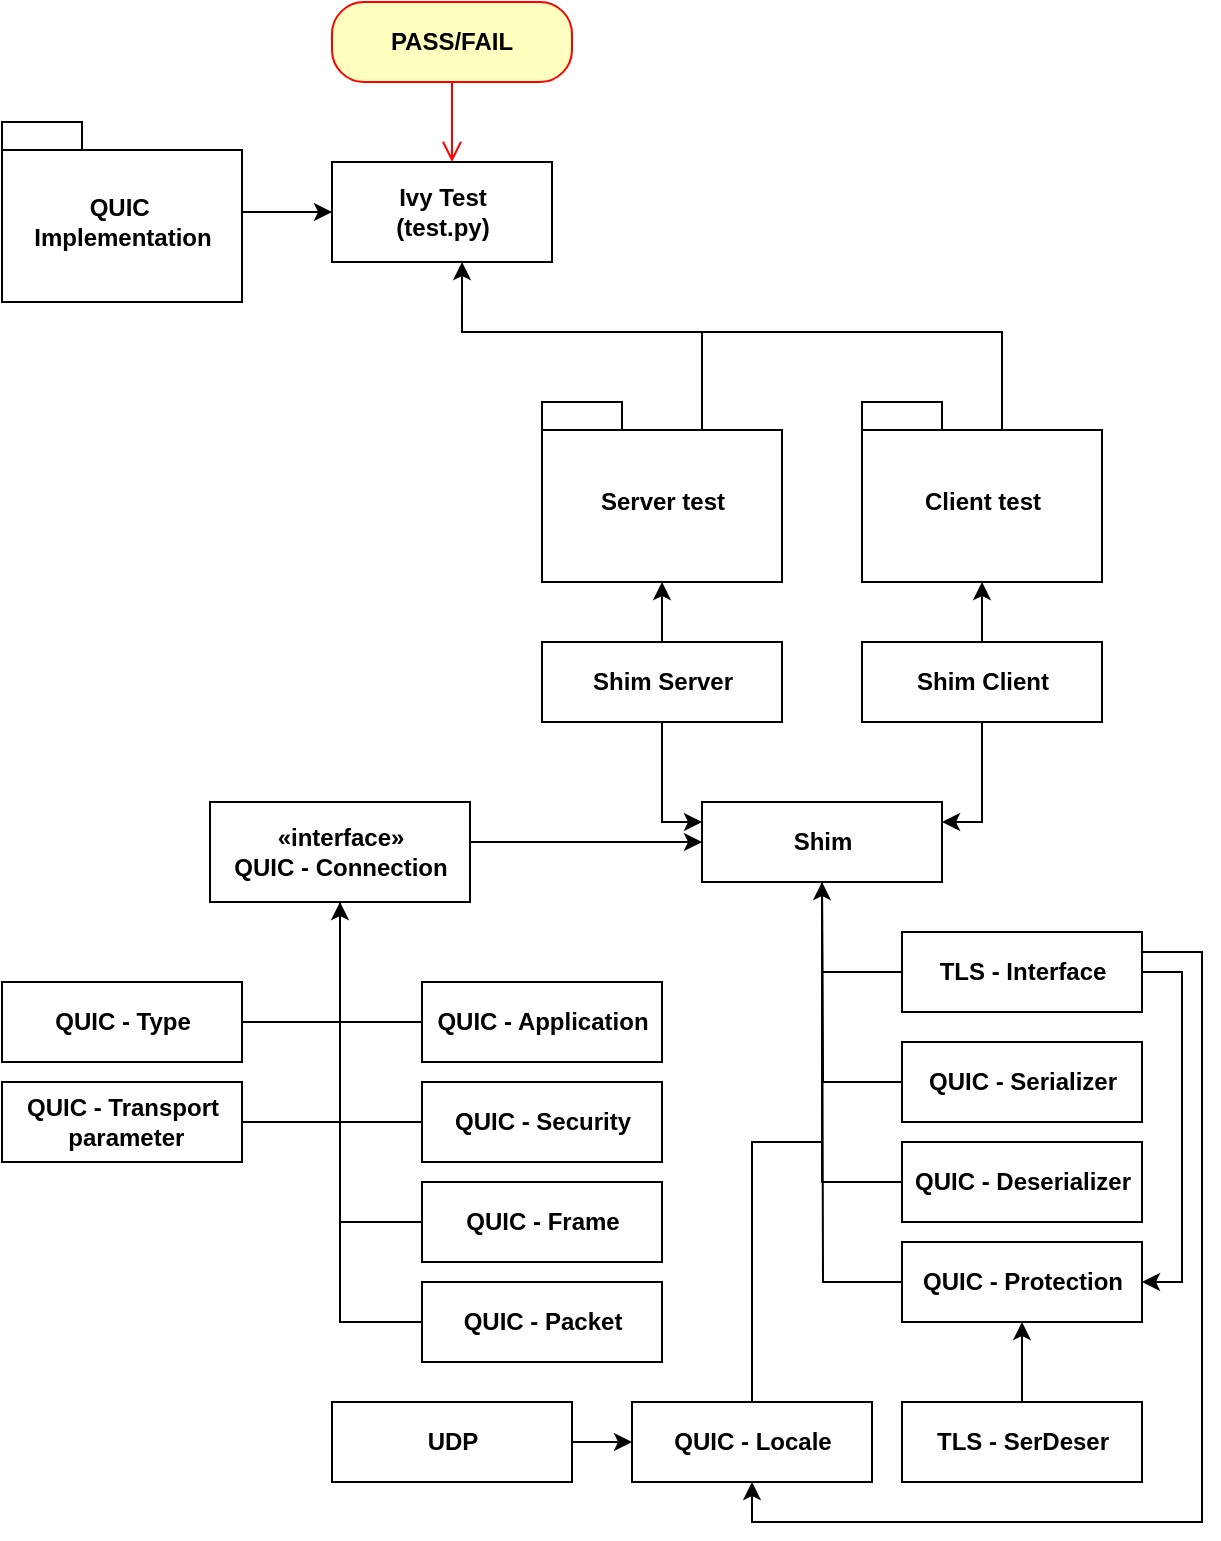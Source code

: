 <mxfile version="12.9.3" type="device"><diagram id="CWBZToCZBqPZGlzCT7hG" name="Page-1"><mxGraphModel dx="1422" dy="822" grid="1" gridSize="10" guides="1" tooltips="1" connect="1" arrows="1" fold="1" page="1" pageScale="1" pageWidth="680" pageHeight="800" background="none" math="0" shadow="0"><root><mxCell id="0"/><mxCell id="1" parent="0"/><mxCell id="YTQEXoSz5WHQ_3fz-f2L-6" style="edgeStyle=orthogonalEdgeStyle;rounded=0;orthogonalLoop=1;jettySize=auto;html=1;exitX=0;exitY=0;exitDx=80;exitDy=14;exitPerimeter=0;entryX=0.591;entryY=1;entryDx=0;entryDy=0;entryPerimeter=0;fontStyle=1" edge="1" parent="1" source="YTQEXoSz5WHQ_3fz-f2L-1" target="YTQEXoSz5WHQ_3fz-f2L-3"><mxGeometry relative="1" as="geometry"/></mxCell><mxCell id="YTQEXoSz5WHQ_3fz-f2L-29" style="edgeStyle=orthogonalEdgeStyle;rounded=0;orthogonalLoop=1;jettySize=auto;html=1;exitX=0.5;exitY=1;exitDx=0;exitDy=0;exitPerimeter=0;entryX=0.5;entryY=0;entryDx=0;entryDy=0;endArrow=none;endFill=0;fontStyle=1;startArrow=classic;startFill=1;" edge="1" parent="1" source="YTQEXoSz5WHQ_3fz-f2L-1" target="YTQEXoSz5WHQ_3fz-f2L-10"><mxGeometry relative="1" as="geometry"/></mxCell><mxCell id="YTQEXoSz5WHQ_3fz-f2L-1" value="Server test" style="shape=folder;fontStyle=1;spacingTop=10;tabWidth=40;tabHeight=14;tabPosition=left;html=1;" vertex="1" parent="1"><mxGeometry x="310" y="210" width="120" height="90" as="geometry"/></mxCell><mxCell id="YTQEXoSz5WHQ_3fz-f2L-8" style="edgeStyle=orthogonalEdgeStyle;rounded=0;orthogonalLoop=1;jettySize=auto;html=1;exitX=0;exitY=0;exitDx=80;exitDy=14;exitPerimeter=0;endArrow=none;endFill=0;fontStyle=1" edge="1" parent="1"><mxGeometry relative="1" as="geometry"><mxPoint x="390" y="185" as="targetPoint"/><mxPoint x="540" y="229" as="sourcePoint"/><Array as="points"><mxPoint x="540" y="175"/><mxPoint x="390" y="175"/></Array></mxGeometry></mxCell><mxCell id="YTQEXoSz5WHQ_3fz-f2L-30" style="edgeStyle=orthogonalEdgeStyle;rounded=0;orthogonalLoop=1;jettySize=auto;html=1;exitX=0.5;exitY=1;exitDx=0;exitDy=0;exitPerimeter=0;entryX=0.5;entryY=0;entryDx=0;entryDy=0;endArrow=none;endFill=0;fontStyle=1;startArrow=classic;startFill=1;" edge="1" parent="1" source="YTQEXoSz5WHQ_3fz-f2L-2" target="YTQEXoSz5WHQ_3fz-f2L-11"><mxGeometry relative="1" as="geometry"/></mxCell><mxCell id="YTQEXoSz5WHQ_3fz-f2L-2" value="Client test" style="shape=folder;fontStyle=1;spacingTop=10;tabWidth=40;tabHeight=14;tabPosition=left;html=1;" vertex="1" parent="1"><mxGeometry x="470" y="210" width="120" height="90" as="geometry"/></mxCell><mxCell id="YTQEXoSz5WHQ_3fz-f2L-3" value="Ivy Test&lt;br&gt;(test.py)" style="html=1;fontStyle=1" vertex="1" parent="1"><mxGeometry x="205" y="90" width="110" height="50" as="geometry"/></mxCell><mxCell id="YTQEXoSz5WHQ_3fz-f2L-5" style="edgeStyle=orthogonalEdgeStyle;rounded=0;orthogonalLoop=1;jettySize=auto;html=1;exitX=0;exitY=0;exitDx=120;exitDy=52;exitPerimeter=0;entryX=0;entryY=0.5;entryDx=0;entryDy=0;fontStyle=1" edge="1" parent="1" source="YTQEXoSz5WHQ_3fz-f2L-4" target="YTQEXoSz5WHQ_3fz-f2L-3"><mxGeometry relative="1" as="geometry"><Array as="points"><mxPoint x="100" y="115"/></Array></mxGeometry></mxCell><mxCell id="YTQEXoSz5WHQ_3fz-f2L-4" value="QUIC&amp;nbsp;&lt;br&gt;Implementation" style="shape=folder;fontStyle=1;spacingTop=10;tabWidth=40;tabHeight=14;tabPosition=left;html=1;" vertex="1" parent="1"><mxGeometry x="40" y="70" width="120" height="90" as="geometry"/></mxCell><mxCell id="YTQEXoSz5WHQ_3fz-f2L-26" style="edgeStyle=orthogonalEdgeStyle;rounded=0;orthogonalLoop=1;jettySize=auto;html=1;exitX=1;exitY=0.5;exitDx=0;exitDy=0;entryX=0;entryY=0.5;entryDx=0;entryDy=0;endArrow=classic;endFill=1;fontStyle=1" edge="1" parent="1" source="YTQEXoSz5WHQ_3fz-f2L-9" target="YTQEXoSz5WHQ_3fz-f2L-12"><mxGeometry relative="1" as="geometry"><Array as="points"><mxPoint x="274" y="430"/></Array></mxGeometry></mxCell><mxCell id="YTQEXoSz5WHQ_3fz-f2L-9" value="«interface»&lt;br&gt;&lt;span&gt;QUIC - Connection&lt;/span&gt;" style="html=1;fontStyle=1" vertex="1" parent="1"><mxGeometry x="144" y="410" width="130" height="50" as="geometry"/></mxCell><mxCell id="YTQEXoSz5WHQ_3fz-f2L-27" style="edgeStyle=orthogonalEdgeStyle;rounded=0;orthogonalLoop=1;jettySize=auto;html=1;exitX=0.5;exitY=1;exitDx=0;exitDy=0;entryX=0;entryY=0.25;entryDx=0;entryDy=0;endArrow=classic;endFill=1;fontStyle=1" edge="1" parent="1" source="YTQEXoSz5WHQ_3fz-f2L-10" target="YTQEXoSz5WHQ_3fz-f2L-12"><mxGeometry relative="1" as="geometry"/></mxCell><mxCell id="YTQEXoSz5WHQ_3fz-f2L-10" value="Shim Server" style="html=1;fontStyle=1" vertex="1" parent="1"><mxGeometry x="310" y="330" width="120" height="40" as="geometry"/></mxCell><mxCell id="YTQEXoSz5WHQ_3fz-f2L-28" style="edgeStyle=orthogonalEdgeStyle;rounded=0;orthogonalLoop=1;jettySize=auto;html=1;exitX=0.5;exitY=1;exitDx=0;exitDy=0;entryX=1;entryY=0.25;entryDx=0;entryDy=0;endArrow=classic;endFill=1;fontStyle=1" edge="1" parent="1" source="YTQEXoSz5WHQ_3fz-f2L-11" target="YTQEXoSz5WHQ_3fz-f2L-12"><mxGeometry relative="1" as="geometry"/></mxCell><mxCell id="YTQEXoSz5WHQ_3fz-f2L-11" value="Shim Client" style="html=1;fontStyle=1" vertex="1" parent="1"><mxGeometry x="470" y="330" width="120" height="40" as="geometry"/></mxCell><mxCell id="YTQEXoSz5WHQ_3fz-f2L-12" value="Shim" style="html=1;fontStyle=1" vertex="1" parent="1"><mxGeometry x="390" y="410" width="120" height="40" as="geometry"/></mxCell><mxCell id="YTQEXoSz5WHQ_3fz-f2L-24" style="edgeStyle=orthogonalEdgeStyle;rounded=0;orthogonalLoop=1;jettySize=auto;html=1;exitX=1;exitY=0.5;exitDx=0;exitDy=0;entryX=0.5;entryY=1;entryDx=0;entryDy=0;endArrow=none;endFill=0;fontStyle=1" edge="1" parent="1" source="YTQEXoSz5WHQ_3fz-f2L-13" target="YTQEXoSz5WHQ_3fz-f2L-9"><mxGeometry relative="1" as="geometry"/></mxCell><mxCell id="YTQEXoSz5WHQ_3fz-f2L-13" value="QUIC - Type" style="html=1;fontStyle=1" vertex="1" parent="1"><mxGeometry x="40" y="500" width="120" height="40" as="geometry"/></mxCell><mxCell id="YTQEXoSz5WHQ_3fz-f2L-25" style="edgeStyle=orthogonalEdgeStyle;rounded=0;orthogonalLoop=1;jettySize=auto;html=1;exitX=1;exitY=0.5;exitDx=0;exitDy=0;entryX=0.5;entryY=1;entryDx=0;entryDy=0;endArrow=none;endFill=0;fontStyle=1" edge="1" parent="1" source="YTQEXoSz5WHQ_3fz-f2L-14" target="YTQEXoSz5WHQ_3fz-f2L-9"><mxGeometry relative="1" as="geometry"/></mxCell><mxCell id="YTQEXoSz5WHQ_3fz-f2L-14" value="QUIC - Transport&lt;br&gt;&amp;nbsp;parameter" style="html=1;fontStyle=1" vertex="1" parent="1"><mxGeometry x="40" y="550" width="120" height="40" as="geometry"/></mxCell><mxCell id="YTQEXoSz5WHQ_3fz-f2L-19" style="edgeStyle=orthogonalEdgeStyle;rounded=0;orthogonalLoop=1;jettySize=auto;html=1;exitX=0;exitY=0.5;exitDx=0;exitDy=0;entryX=0.5;entryY=1;entryDx=0;entryDy=0;endArrow=classic;endFill=1;fontStyle=1" edge="1" parent="1" source="YTQEXoSz5WHQ_3fz-f2L-15" target="YTQEXoSz5WHQ_3fz-f2L-9"><mxGeometry relative="1" as="geometry"/></mxCell><mxCell id="YTQEXoSz5WHQ_3fz-f2L-15" value="QUIC - Application" style="html=1;fontStyle=1" vertex="1" parent="1"><mxGeometry x="250" y="500" width="120" height="40" as="geometry"/></mxCell><mxCell id="YTQEXoSz5WHQ_3fz-f2L-21" style="edgeStyle=orthogonalEdgeStyle;rounded=0;orthogonalLoop=1;jettySize=auto;html=1;exitX=0;exitY=0.5;exitDx=0;exitDy=0;endArrow=none;endFill=0;entryX=0.5;entryY=1;entryDx=0;entryDy=0;fontStyle=1" edge="1" parent="1" source="YTQEXoSz5WHQ_3fz-f2L-16" target="YTQEXoSz5WHQ_3fz-f2L-9"><mxGeometry relative="1" as="geometry"><mxPoint x="210" y="510" as="targetPoint"/></mxGeometry></mxCell><mxCell id="YTQEXoSz5WHQ_3fz-f2L-16" value="QUIC - Security" style="html=1;fontStyle=1" vertex="1" parent="1"><mxGeometry x="250" y="550" width="120" height="40" as="geometry"/></mxCell><mxCell id="YTQEXoSz5WHQ_3fz-f2L-22" style="edgeStyle=orthogonalEdgeStyle;rounded=0;orthogonalLoop=1;jettySize=auto;html=1;exitX=0;exitY=0.5;exitDx=0;exitDy=0;entryX=0.5;entryY=1;entryDx=0;entryDy=0;endArrow=none;endFill=0;fontStyle=1" edge="1" parent="1" source="YTQEXoSz5WHQ_3fz-f2L-17" target="YTQEXoSz5WHQ_3fz-f2L-9"><mxGeometry relative="1" as="geometry"/></mxCell><mxCell id="YTQEXoSz5WHQ_3fz-f2L-17" value="QUIC - Frame" style="html=1;fontStyle=1" vertex="1" parent="1"><mxGeometry x="250" y="600" width="120" height="40" as="geometry"/></mxCell><mxCell id="YTQEXoSz5WHQ_3fz-f2L-23" style="edgeStyle=orthogonalEdgeStyle;rounded=0;orthogonalLoop=1;jettySize=auto;html=1;exitX=0;exitY=0.5;exitDx=0;exitDy=0;entryX=0.5;entryY=1;entryDx=0;entryDy=0;endArrow=none;endFill=0;fontStyle=1" edge="1" parent="1" source="YTQEXoSz5WHQ_3fz-f2L-18" target="YTQEXoSz5WHQ_3fz-f2L-9"><mxGeometry relative="1" as="geometry"/></mxCell><mxCell id="YTQEXoSz5WHQ_3fz-f2L-18" value="QUIC - Packet" style="html=1;fontStyle=1" vertex="1" parent="1"><mxGeometry x="250" y="650" width="120" height="40" as="geometry"/></mxCell><mxCell id="YTQEXoSz5WHQ_3fz-f2L-33" value="&lt;span&gt;PASS/FAIL&lt;/span&gt;" style="rounded=1;whiteSpace=wrap;html=1;arcSize=40;fontColor=#000000;fillColor=#ffffc0;strokeColor=#ff0000;fontStyle=1" vertex="1" parent="1"><mxGeometry x="205" y="10" width="120" height="40" as="geometry"/></mxCell><mxCell id="YTQEXoSz5WHQ_3fz-f2L-34" value="" style="edgeStyle=orthogonalEdgeStyle;html=1;verticalAlign=bottom;endArrow=open;endSize=8;strokeColor=#ff0000;fontStyle=1" edge="1" source="YTQEXoSz5WHQ_3fz-f2L-33" parent="1"><mxGeometry relative="1" as="geometry"><mxPoint x="265" y="90" as="targetPoint"/></mxGeometry></mxCell><mxCell id="YTQEXoSz5WHQ_3fz-f2L-40" style="edgeStyle=orthogonalEdgeStyle;rounded=0;orthogonalLoop=1;jettySize=auto;html=1;exitX=0;exitY=0.5;exitDx=0;exitDy=0;entryX=0.5;entryY=1;entryDx=0;entryDy=0;endArrow=classic;endFill=1;" edge="1" parent="1" source="YTQEXoSz5WHQ_3fz-f2L-35" target="YTQEXoSz5WHQ_3fz-f2L-12"><mxGeometry relative="1" as="geometry"/></mxCell><mxCell id="YTQEXoSz5WHQ_3fz-f2L-46" style="edgeStyle=orthogonalEdgeStyle;rounded=0;orthogonalLoop=1;jettySize=auto;html=1;exitX=1;exitY=0.5;exitDx=0;exitDy=0;entryX=1;entryY=0.5;entryDx=0;entryDy=0;startArrow=none;startFill=0;endArrow=classic;endFill=1;" edge="1" parent="1" source="YTQEXoSz5WHQ_3fz-f2L-35" target="YTQEXoSz5WHQ_3fz-f2L-39"><mxGeometry relative="1" as="geometry"/></mxCell><mxCell id="YTQEXoSz5WHQ_3fz-f2L-51" style="edgeStyle=orthogonalEdgeStyle;rounded=0;orthogonalLoop=1;jettySize=auto;html=1;exitX=1;exitY=0.25;exitDx=0;exitDy=0;entryX=0.5;entryY=1;entryDx=0;entryDy=0;startArrow=none;startFill=0;endArrow=classic;endFill=1;" edge="1" parent="1" source="YTQEXoSz5WHQ_3fz-f2L-35" target="YTQEXoSz5WHQ_3fz-f2L-47"><mxGeometry relative="1" as="geometry"><Array as="points"><mxPoint x="640" y="485"/><mxPoint x="640" y="770"/><mxPoint x="415" y="770"/></Array></mxGeometry></mxCell><mxCell id="YTQEXoSz5WHQ_3fz-f2L-35" value="TLS - Interface" style="html=1;fontStyle=1" vertex="1" parent="1"><mxGeometry x="490" y="475" width="120" height="40" as="geometry"/></mxCell><mxCell id="YTQEXoSz5WHQ_3fz-f2L-41" style="edgeStyle=orthogonalEdgeStyle;rounded=0;orthogonalLoop=1;jettySize=auto;html=1;exitX=0;exitY=0.5;exitDx=0;exitDy=0;endArrow=none;endFill=0;" edge="1" parent="1" source="YTQEXoSz5WHQ_3fz-f2L-36"><mxGeometry relative="1" as="geometry"><mxPoint x="450" y="450" as="targetPoint"/></mxGeometry></mxCell><mxCell id="YTQEXoSz5WHQ_3fz-f2L-36" value="QUIC - Serializer" style="html=1;fontStyle=1" vertex="1" parent="1"><mxGeometry x="490" y="530" width="120" height="40" as="geometry"/></mxCell><mxCell id="YTQEXoSz5WHQ_3fz-f2L-42" style="edgeStyle=orthogonalEdgeStyle;rounded=0;orthogonalLoop=1;jettySize=auto;html=1;exitX=0;exitY=0.5;exitDx=0;exitDy=0;endArrow=none;endFill=0;" edge="1" parent="1" source="YTQEXoSz5WHQ_3fz-f2L-38" target="YTQEXoSz5WHQ_3fz-f2L-12"><mxGeometry relative="1" as="geometry"/></mxCell><mxCell id="YTQEXoSz5WHQ_3fz-f2L-38" value="QUIC - Deserializer" style="html=1;fontStyle=1" vertex="1" parent="1"><mxGeometry x="490" y="580" width="120" height="40" as="geometry"/></mxCell><mxCell id="YTQEXoSz5WHQ_3fz-f2L-43" style="edgeStyle=orthogonalEdgeStyle;rounded=0;orthogonalLoop=1;jettySize=auto;html=1;exitX=0;exitY=0.5;exitDx=0;exitDy=0;endArrow=none;endFill=0;" edge="1" parent="1" source="YTQEXoSz5WHQ_3fz-f2L-39"><mxGeometry relative="1" as="geometry"><mxPoint x="450" y="450" as="targetPoint"/></mxGeometry></mxCell><mxCell id="YTQEXoSz5WHQ_3fz-f2L-39" value="QUIC - Protection" style="html=1;fontStyle=1" vertex="1" parent="1"><mxGeometry x="490" y="630" width="120" height="40" as="geometry"/></mxCell><mxCell id="YTQEXoSz5WHQ_3fz-f2L-45" style="edgeStyle=orthogonalEdgeStyle;rounded=0;orthogonalLoop=1;jettySize=auto;html=1;exitX=0.5;exitY=0;exitDx=0;exitDy=0;entryX=0.5;entryY=1;entryDx=0;entryDy=0;startArrow=none;startFill=0;endArrow=classic;endFill=1;" edge="1" parent="1" source="YTQEXoSz5WHQ_3fz-f2L-44" target="YTQEXoSz5WHQ_3fz-f2L-39"><mxGeometry relative="1" as="geometry"/></mxCell><mxCell id="YTQEXoSz5WHQ_3fz-f2L-44" value="TLS - SerDeser" style="html=1;fontStyle=1" vertex="1" parent="1"><mxGeometry x="490" y="710" width="120" height="40" as="geometry"/></mxCell><mxCell id="YTQEXoSz5WHQ_3fz-f2L-48" style="edgeStyle=orthogonalEdgeStyle;rounded=0;orthogonalLoop=1;jettySize=auto;html=1;exitX=0.5;exitY=0;exitDx=0;exitDy=0;entryX=0.5;entryY=1;entryDx=0;entryDy=0;startArrow=none;startFill=0;endArrow=none;endFill=0;" edge="1" parent="1" source="YTQEXoSz5WHQ_3fz-f2L-47" target="YTQEXoSz5WHQ_3fz-f2L-12"><mxGeometry relative="1" as="geometry"/></mxCell><mxCell id="YTQEXoSz5WHQ_3fz-f2L-47" value="QUIC - Locale" style="html=1;fontStyle=1" vertex="1" parent="1"><mxGeometry x="355" y="710" width="120" height="40" as="geometry"/></mxCell><mxCell id="YTQEXoSz5WHQ_3fz-f2L-50" style="edgeStyle=orthogonalEdgeStyle;rounded=0;orthogonalLoop=1;jettySize=auto;html=1;exitX=1;exitY=0.5;exitDx=0;exitDy=0;entryX=0;entryY=0.5;entryDx=0;entryDy=0;startArrow=none;startFill=0;endArrow=classic;endFill=1;" edge="1" parent="1" source="YTQEXoSz5WHQ_3fz-f2L-49" target="YTQEXoSz5WHQ_3fz-f2L-47"><mxGeometry relative="1" as="geometry"/></mxCell><mxCell id="YTQEXoSz5WHQ_3fz-f2L-49" value="UDP" style="html=1;fontStyle=1" vertex="1" parent="1"><mxGeometry x="205" y="710" width="120" height="40" as="geometry"/></mxCell></root></mxGraphModel></diagram></mxfile>